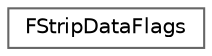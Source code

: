 digraph "Graphical Class Hierarchy"
{
 // INTERACTIVE_SVG=YES
 // LATEX_PDF_SIZE
  bgcolor="transparent";
  edge [fontname=Helvetica,fontsize=10,labelfontname=Helvetica,labelfontsize=10];
  node [fontname=Helvetica,fontsize=10,shape=box,height=0.2,width=0.4];
  rankdir="LR";
  Node0 [id="Node000000",label="FStripDataFlags",height=0.2,width=0.4,color="grey40", fillcolor="white", style="filled",URL="$d9/dea/classFStripDataFlags.html",tooltip="Helper class for serializing flags describing which data have been stripped (if any)."];
}
